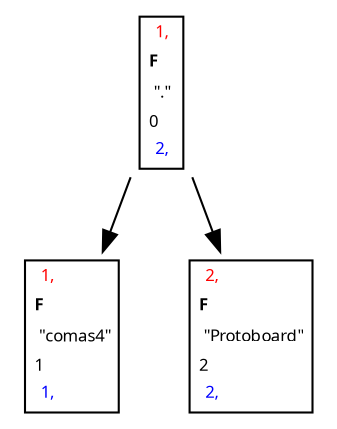 digraph D {

  node [shape=plaintext fontname="Sans serif" fontsize="8"];432612613 [ label=<
   <table border="1" cellborder="0" cellspacing="1">
 <tr><td align="left"> <font color="red">1, </font></td></tr>
<tr><td align="left"><b>F</b></td></tr>
<tr><td align="left"> "."</td></tr>
     <tr><td align="left">0</td></tr>
 <tr><td align="left"> <font color="blue">2, </font></td></tr>
   </table>>];1963177057 [ label=<
   <table border="1" cellborder="0" cellspacing="1">
 <tr><td align="left"> <font color="red">1, </font></td></tr>
<tr><td align="left"><b>F</b></td></tr>
<tr><td align="left"> "comas4"</td></tr>
     <tr><td align="left">1</td></tr>
 <tr><td align="left"> <font color="blue">1, </font></td></tr>
   </table>>];432612613->1963177057
557022968 [ label=<
   <table border="1" cellborder="0" cellspacing="1">
 <tr><td align="left"> <font color="red">2, </font></td></tr>
<tr><td align="left"><b>F</b></td></tr>
<tr><td align="left"> "Protoboard"</td></tr>
     <tr><td align="left">2</td></tr>
 <tr><td align="left"> <font color="blue">2, </font></td></tr>
   </table>>];432612613->557022968
 }